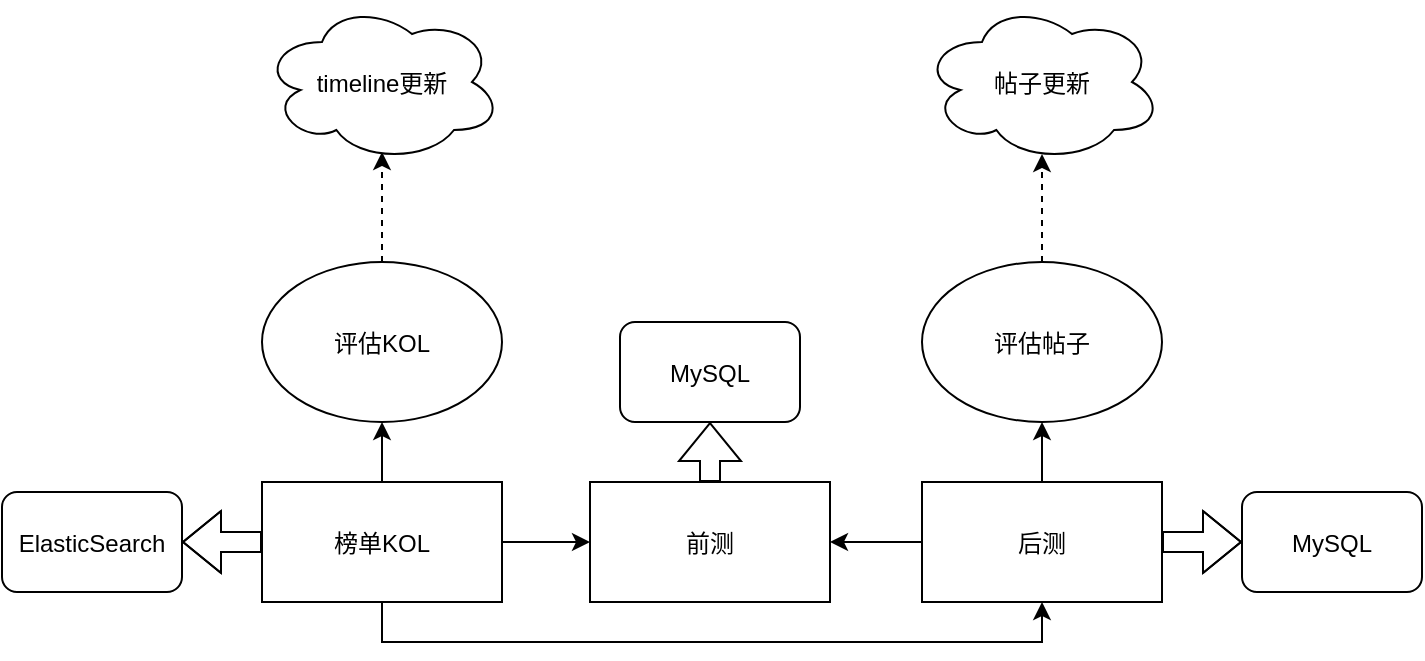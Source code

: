 <mxfile version="15.9.1" type="github">
  <diagram id="8OXWHtL0j7a9txV4zpeW" name="第 1 页">
    <mxGraphModel dx="946" dy="646" grid="1" gridSize="10" guides="1" tooltips="1" connect="1" arrows="1" fold="1" page="1" pageScale="1" pageWidth="827" pageHeight="1169" math="0" shadow="0">
      <root>
        <mxCell id="0" />
        <mxCell id="1" parent="0" />
        <mxCell id="Uqrqwir5mGNkX9DSO0m_-13" value="" style="edgeStyle=orthogonalEdgeStyle;rounded=0;orthogonalLoop=1;jettySize=auto;exitX=0.5;exitY=0;exitDx=0;exitDy=0;entryX=0.5;entryY=0.938;entryDx=0;entryDy=0;entryPerimeter=0;dashed=1;" edge="1" parent="1" source="Uqrqwir5mGNkX9DSO0m_-1" target="Uqrqwir5mGNkX9DSO0m_-11">
          <mxGeometry relative="1" as="geometry" />
        </mxCell>
        <mxCell id="Uqrqwir5mGNkX9DSO0m_-1" value="评估KOL" style="ellipse;" vertex="1" parent="1">
          <mxGeometry x="190" y="160" width="120" height="80" as="geometry" />
        </mxCell>
        <mxCell id="Uqrqwir5mGNkX9DSO0m_-14" value="" style="edgeStyle=orthogonalEdgeStyle;rounded=0;orthogonalLoop=1;jettySize=auto;exitX=0.5;exitY=0;exitDx=0;exitDy=0;entryX=0.5;entryY=0.95;entryDx=0;entryDy=0;entryPerimeter=0;dashed=1;" edge="1" parent="1" source="Uqrqwir5mGNkX9DSO0m_-2" target="Uqrqwir5mGNkX9DSO0m_-12">
          <mxGeometry relative="1" as="geometry">
            <mxPoint x="580" y="100" as="targetPoint" />
          </mxGeometry>
        </mxCell>
        <mxCell id="Uqrqwir5mGNkX9DSO0m_-2" value="评估帖子" style="ellipse;" vertex="1" parent="1">
          <mxGeometry x="520" y="160" width="120" height="80" as="geometry" />
        </mxCell>
        <mxCell id="Uqrqwir5mGNkX9DSO0m_-6" value="" style="edgeStyle=orthogonalEdgeStyle;rounded=0;orthogonalLoop=1;jettySize=auto;exitX=0.5;exitY=0;exitDx=0;exitDy=0;entryX=0.5;entryY=1;entryDx=0;entryDy=0;" edge="1" parent="1" source="Uqrqwir5mGNkX9DSO0m_-3" target="Uqrqwir5mGNkX9DSO0m_-1">
          <mxGeometry relative="1" as="geometry" />
        </mxCell>
        <mxCell id="Uqrqwir5mGNkX9DSO0m_-7" value="" style="edgeStyle=orthogonalEdgeStyle;rounded=0;orthogonalLoop=1;jettySize=auto;exitX=1;exitY=0.5;exitDx=0;exitDy=0;entryX=0;entryY=0.5;entryDx=0;entryDy=0;" edge="1" parent="1" source="Uqrqwir5mGNkX9DSO0m_-3" target="Uqrqwir5mGNkX9DSO0m_-4">
          <mxGeometry relative="1" as="geometry" />
        </mxCell>
        <mxCell id="Uqrqwir5mGNkX9DSO0m_-9" value="" style="edgeStyle=orthogonalEdgeStyle;rounded=0;orthogonalLoop=1;jettySize=auto;exitX=0.5;exitY=1;exitDx=0;exitDy=0;entryX=0.5;entryY=1;entryDx=0;entryDy=0;" edge="1" parent="1" source="Uqrqwir5mGNkX9DSO0m_-3" target="Uqrqwir5mGNkX9DSO0m_-5">
          <mxGeometry relative="1" as="geometry" />
        </mxCell>
        <mxCell id="Uqrqwir5mGNkX9DSO0m_-15" value="" style="edgeStyle=orthogonalEdgeStyle;rounded=0;orthogonalLoop=1;jettySize=auto;exitX=0;exitY=0.5;exitDx=0;exitDy=0;shape=flexArrow;" edge="1" parent="1" source="Uqrqwir5mGNkX9DSO0m_-3">
          <mxGeometry relative="1" as="geometry">
            <mxPoint x="150" y="300" as="targetPoint" />
          </mxGeometry>
        </mxCell>
        <mxCell id="Uqrqwir5mGNkX9DSO0m_-3" value="榜单KOL" style="rounded=0;" vertex="1" parent="1">
          <mxGeometry x="190" y="270" width="120" height="60" as="geometry" />
        </mxCell>
        <mxCell id="Uqrqwir5mGNkX9DSO0m_-16" value="" style="edgeStyle=orthogonalEdgeStyle;shape=flexArrow;rounded=0;orthogonalLoop=1;jettySize=auto;exitX=0.5;exitY=0;exitDx=0;exitDy=0;" edge="1" parent="1" source="Uqrqwir5mGNkX9DSO0m_-4">
          <mxGeometry relative="1" as="geometry">
            <mxPoint x="414" y="240" as="targetPoint" />
          </mxGeometry>
        </mxCell>
        <mxCell id="Uqrqwir5mGNkX9DSO0m_-4" value="前测" style="rounded=0;" vertex="1" parent="1">
          <mxGeometry x="354" y="270" width="120" height="60" as="geometry" />
        </mxCell>
        <mxCell id="Uqrqwir5mGNkX9DSO0m_-8" value="" style="edgeStyle=orthogonalEdgeStyle;rounded=0;orthogonalLoop=1;jettySize=auto;exitX=0;exitY=0.5;exitDx=0;exitDy=0;entryX=1;entryY=0.5;entryDx=0;entryDy=0;" edge="1" parent="1" source="Uqrqwir5mGNkX9DSO0m_-5" target="Uqrqwir5mGNkX9DSO0m_-4">
          <mxGeometry relative="1" as="geometry" />
        </mxCell>
        <mxCell id="Uqrqwir5mGNkX9DSO0m_-10" value="" style="edgeStyle=orthogonalEdgeStyle;rounded=0;orthogonalLoop=1;jettySize=auto;exitX=0.5;exitY=0;exitDx=0;exitDy=0;entryX=0.5;entryY=1;entryDx=0;entryDy=0;" edge="1" parent="1" source="Uqrqwir5mGNkX9DSO0m_-5" target="Uqrqwir5mGNkX9DSO0m_-2">
          <mxGeometry relative="1" as="geometry" />
        </mxCell>
        <mxCell id="Uqrqwir5mGNkX9DSO0m_-17" value="" style="edgeStyle=orthogonalEdgeStyle;shape=flexArrow;rounded=0;orthogonalLoop=1;jettySize=auto;exitX=1;exitY=0.5;exitDx=0;exitDy=0;" edge="1" parent="1" source="Uqrqwir5mGNkX9DSO0m_-5">
          <mxGeometry relative="1" as="geometry">
            <mxPoint x="680" y="300" as="targetPoint" />
          </mxGeometry>
        </mxCell>
        <mxCell id="Uqrqwir5mGNkX9DSO0m_-5" value="后测" style="rounded=0;" vertex="1" parent="1">
          <mxGeometry x="520" y="270" width="120" height="60" as="geometry" />
        </mxCell>
        <mxCell id="Uqrqwir5mGNkX9DSO0m_-11" value="timeline更新" style="ellipse;shape=cloud;" vertex="1" parent="1">
          <mxGeometry x="190" y="30" width="120" height="80" as="geometry" />
        </mxCell>
        <mxCell id="Uqrqwir5mGNkX9DSO0m_-12" value="帖子更新" style="ellipse;shape=cloud;" vertex="1" parent="1">
          <mxGeometry x="520" y="30" width="120" height="80" as="geometry" />
        </mxCell>
        <mxCell id="Uqrqwir5mGNkX9DSO0m_-21" value="ElasticSearch" style="rounded=1;" vertex="1" parent="1">
          <mxGeometry x="60" y="275" width="90" height="50" as="geometry" />
        </mxCell>
        <mxCell id="Uqrqwir5mGNkX9DSO0m_-22" value="MySQL" style="rounded=1;" vertex="1" parent="1">
          <mxGeometry x="369" y="190" width="90" height="50" as="geometry" />
        </mxCell>
        <mxCell id="Uqrqwir5mGNkX9DSO0m_-23" value="MySQL" style="rounded=1;" vertex="1" parent="1">
          <mxGeometry x="680" y="275" width="90" height="50" as="geometry" />
        </mxCell>
      </root>
    </mxGraphModel>
  </diagram>
</mxfile>
